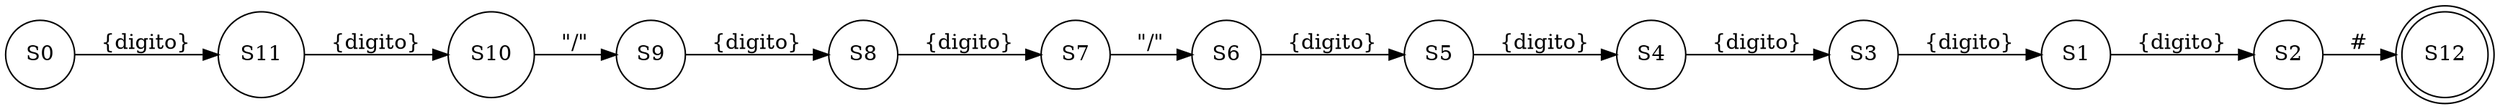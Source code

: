 digraph afn {
rankdir=LR
S0[shape="circle"]
S11[shape="circle"]
S10[shape="circle"]
S9[shape="circle"]
S8[shape="circle"]
S7[shape="circle"]
S6[shape="circle"]
S5[shape="circle"]
S4[shape="circle"]
S3[shape="circle"]
S1[shape="circle"]
S2[shape="circle"]
S12[shape="doublecircle"];

S0->S11 [label="{digito}"]
S11->S10 [label="{digito}"]
S10->S9 [label="\"/\""]
S9->S8 [label="{digito}"]
S8->S7 [label="{digito}"]
S7->S6 [label="\"/\""]
S6->S5 [label="{digito}"]
S5->S4 [label="{digito}"]
S4->S3 [label="{digito}"]
S3->S1 [label="{digito}"]
S1->S2 [label="{digito}"]
S2->S12 [label="#"]

}